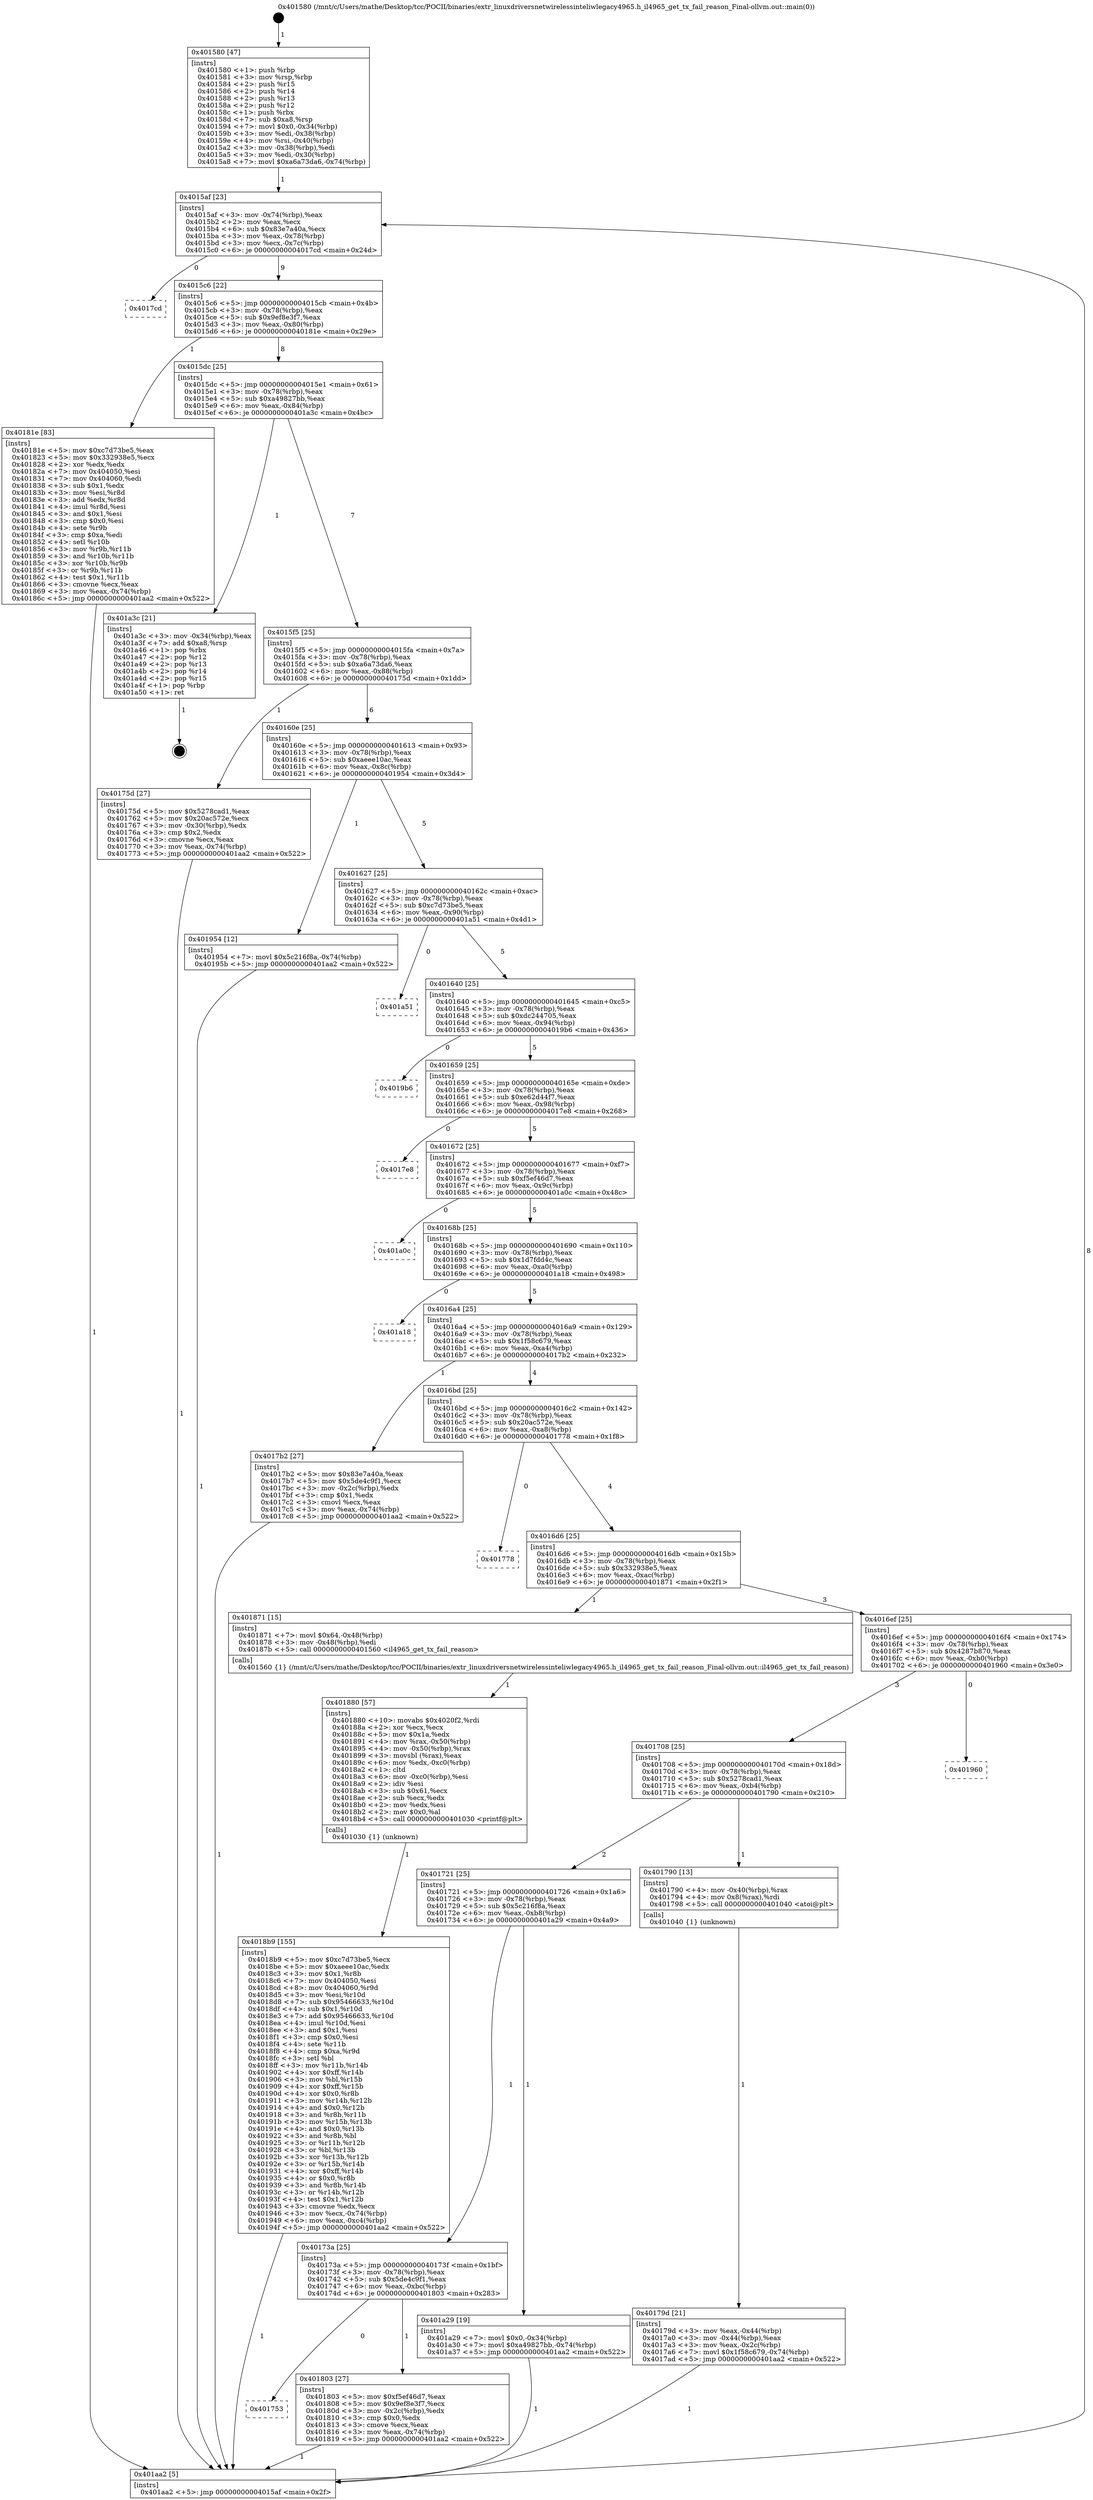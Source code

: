 digraph "0x401580" {
  label = "0x401580 (/mnt/c/Users/mathe/Desktop/tcc/POCII/binaries/extr_linuxdriversnetwirelessinteliwlegacy4965.h_il4965_get_tx_fail_reason_Final-ollvm.out::main(0))"
  labelloc = "t"
  node[shape=record]

  Entry [label="",width=0.3,height=0.3,shape=circle,fillcolor=black,style=filled]
  "0x4015af" [label="{
     0x4015af [23]\l
     | [instrs]\l
     &nbsp;&nbsp;0x4015af \<+3\>: mov -0x74(%rbp),%eax\l
     &nbsp;&nbsp;0x4015b2 \<+2\>: mov %eax,%ecx\l
     &nbsp;&nbsp;0x4015b4 \<+6\>: sub $0x83e7a40a,%ecx\l
     &nbsp;&nbsp;0x4015ba \<+3\>: mov %eax,-0x78(%rbp)\l
     &nbsp;&nbsp;0x4015bd \<+3\>: mov %ecx,-0x7c(%rbp)\l
     &nbsp;&nbsp;0x4015c0 \<+6\>: je 00000000004017cd \<main+0x24d\>\l
  }"]
  "0x4017cd" [label="{
     0x4017cd\l
  }", style=dashed]
  "0x4015c6" [label="{
     0x4015c6 [22]\l
     | [instrs]\l
     &nbsp;&nbsp;0x4015c6 \<+5\>: jmp 00000000004015cb \<main+0x4b\>\l
     &nbsp;&nbsp;0x4015cb \<+3\>: mov -0x78(%rbp),%eax\l
     &nbsp;&nbsp;0x4015ce \<+5\>: sub $0x9ef8e3f7,%eax\l
     &nbsp;&nbsp;0x4015d3 \<+3\>: mov %eax,-0x80(%rbp)\l
     &nbsp;&nbsp;0x4015d6 \<+6\>: je 000000000040181e \<main+0x29e\>\l
  }"]
  Exit [label="",width=0.3,height=0.3,shape=circle,fillcolor=black,style=filled,peripheries=2]
  "0x40181e" [label="{
     0x40181e [83]\l
     | [instrs]\l
     &nbsp;&nbsp;0x40181e \<+5\>: mov $0xc7d73be5,%eax\l
     &nbsp;&nbsp;0x401823 \<+5\>: mov $0x332938e5,%ecx\l
     &nbsp;&nbsp;0x401828 \<+2\>: xor %edx,%edx\l
     &nbsp;&nbsp;0x40182a \<+7\>: mov 0x404050,%esi\l
     &nbsp;&nbsp;0x401831 \<+7\>: mov 0x404060,%edi\l
     &nbsp;&nbsp;0x401838 \<+3\>: sub $0x1,%edx\l
     &nbsp;&nbsp;0x40183b \<+3\>: mov %esi,%r8d\l
     &nbsp;&nbsp;0x40183e \<+3\>: add %edx,%r8d\l
     &nbsp;&nbsp;0x401841 \<+4\>: imul %r8d,%esi\l
     &nbsp;&nbsp;0x401845 \<+3\>: and $0x1,%esi\l
     &nbsp;&nbsp;0x401848 \<+3\>: cmp $0x0,%esi\l
     &nbsp;&nbsp;0x40184b \<+4\>: sete %r9b\l
     &nbsp;&nbsp;0x40184f \<+3\>: cmp $0xa,%edi\l
     &nbsp;&nbsp;0x401852 \<+4\>: setl %r10b\l
     &nbsp;&nbsp;0x401856 \<+3\>: mov %r9b,%r11b\l
     &nbsp;&nbsp;0x401859 \<+3\>: and %r10b,%r11b\l
     &nbsp;&nbsp;0x40185c \<+3\>: xor %r10b,%r9b\l
     &nbsp;&nbsp;0x40185f \<+3\>: or %r9b,%r11b\l
     &nbsp;&nbsp;0x401862 \<+4\>: test $0x1,%r11b\l
     &nbsp;&nbsp;0x401866 \<+3\>: cmovne %ecx,%eax\l
     &nbsp;&nbsp;0x401869 \<+3\>: mov %eax,-0x74(%rbp)\l
     &nbsp;&nbsp;0x40186c \<+5\>: jmp 0000000000401aa2 \<main+0x522\>\l
  }"]
  "0x4015dc" [label="{
     0x4015dc [25]\l
     | [instrs]\l
     &nbsp;&nbsp;0x4015dc \<+5\>: jmp 00000000004015e1 \<main+0x61\>\l
     &nbsp;&nbsp;0x4015e1 \<+3\>: mov -0x78(%rbp),%eax\l
     &nbsp;&nbsp;0x4015e4 \<+5\>: sub $0xa49827bb,%eax\l
     &nbsp;&nbsp;0x4015e9 \<+6\>: mov %eax,-0x84(%rbp)\l
     &nbsp;&nbsp;0x4015ef \<+6\>: je 0000000000401a3c \<main+0x4bc\>\l
  }"]
  "0x4018b9" [label="{
     0x4018b9 [155]\l
     | [instrs]\l
     &nbsp;&nbsp;0x4018b9 \<+5\>: mov $0xc7d73be5,%ecx\l
     &nbsp;&nbsp;0x4018be \<+5\>: mov $0xaeee10ac,%edx\l
     &nbsp;&nbsp;0x4018c3 \<+3\>: mov $0x1,%r8b\l
     &nbsp;&nbsp;0x4018c6 \<+7\>: mov 0x404050,%esi\l
     &nbsp;&nbsp;0x4018cd \<+8\>: mov 0x404060,%r9d\l
     &nbsp;&nbsp;0x4018d5 \<+3\>: mov %esi,%r10d\l
     &nbsp;&nbsp;0x4018d8 \<+7\>: sub $0x95466633,%r10d\l
     &nbsp;&nbsp;0x4018df \<+4\>: sub $0x1,%r10d\l
     &nbsp;&nbsp;0x4018e3 \<+7\>: add $0x95466633,%r10d\l
     &nbsp;&nbsp;0x4018ea \<+4\>: imul %r10d,%esi\l
     &nbsp;&nbsp;0x4018ee \<+3\>: and $0x1,%esi\l
     &nbsp;&nbsp;0x4018f1 \<+3\>: cmp $0x0,%esi\l
     &nbsp;&nbsp;0x4018f4 \<+4\>: sete %r11b\l
     &nbsp;&nbsp;0x4018f8 \<+4\>: cmp $0xa,%r9d\l
     &nbsp;&nbsp;0x4018fc \<+3\>: setl %bl\l
     &nbsp;&nbsp;0x4018ff \<+3\>: mov %r11b,%r14b\l
     &nbsp;&nbsp;0x401902 \<+4\>: xor $0xff,%r14b\l
     &nbsp;&nbsp;0x401906 \<+3\>: mov %bl,%r15b\l
     &nbsp;&nbsp;0x401909 \<+4\>: xor $0xff,%r15b\l
     &nbsp;&nbsp;0x40190d \<+4\>: xor $0x0,%r8b\l
     &nbsp;&nbsp;0x401911 \<+3\>: mov %r14b,%r12b\l
     &nbsp;&nbsp;0x401914 \<+4\>: and $0x0,%r12b\l
     &nbsp;&nbsp;0x401918 \<+3\>: and %r8b,%r11b\l
     &nbsp;&nbsp;0x40191b \<+3\>: mov %r15b,%r13b\l
     &nbsp;&nbsp;0x40191e \<+4\>: and $0x0,%r13b\l
     &nbsp;&nbsp;0x401922 \<+3\>: and %r8b,%bl\l
     &nbsp;&nbsp;0x401925 \<+3\>: or %r11b,%r12b\l
     &nbsp;&nbsp;0x401928 \<+3\>: or %bl,%r13b\l
     &nbsp;&nbsp;0x40192b \<+3\>: xor %r13b,%r12b\l
     &nbsp;&nbsp;0x40192e \<+3\>: or %r15b,%r14b\l
     &nbsp;&nbsp;0x401931 \<+4\>: xor $0xff,%r14b\l
     &nbsp;&nbsp;0x401935 \<+4\>: or $0x0,%r8b\l
     &nbsp;&nbsp;0x401939 \<+3\>: and %r8b,%r14b\l
     &nbsp;&nbsp;0x40193c \<+3\>: or %r14b,%r12b\l
     &nbsp;&nbsp;0x40193f \<+4\>: test $0x1,%r12b\l
     &nbsp;&nbsp;0x401943 \<+3\>: cmovne %edx,%ecx\l
     &nbsp;&nbsp;0x401946 \<+3\>: mov %ecx,-0x74(%rbp)\l
     &nbsp;&nbsp;0x401949 \<+6\>: mov %eax,-0xc4(%rbp)\l
     &nbsp;&nbsp;0x40194f \<+5\>: jmp 0000000000401aa2 \<main+0x522\>\l
  }"]
  "0x401a3c" [label="{
     0x401a3c [21]\l
     | [instrs]\l
     &nbsp;&nbsp;0x401a3c \<+3\>: mov -0x34(%rbp),%eax\l
     &nbsp;&nbsp;0x401a3f \<+7\>: add $0xa8,%rsp\l
     &nbsp;&nbsp;0x401a46 \<+1\>: pop %rbx\l
     &nbsp;&nbsp;0x401a47 \<+2\>: pop %r12\l
     &nbsp;&nbsp;0x401a49 \<+2\>: pop %r13\l
     &nbsp;&nbsp;0x401a4b \<+2\>: pop %r14\l
     &nbsp;&nbsp;0x401a4d \<+2\>: pop %r15\l
     &nbsp;&nbsp;0x401a4f \<+1\>: pop %rbp\l
     &nbsp;&nbsp;0x401a50 \<+1\>: ret\l
  }"]
  "0x4015f5" [label="{
     0x4015f5 [25]\l
     | [instrs]\l
     &nbsp;&nbsp;0x4015f5 \<+5\>: jmp 00000000004015fa \<main+0x7a\>\l
     &nbsp;&nbsp;0x4015fa \<+3\>: mov -0x78(%rbp),%eax\l
     &nbsp;&nbsp;0x4015fd \<+5\>: sub $0xa6a73da6,%eax\l
     &nbsp;&nbsp;0x401602 \<+6\>: mov %eax,-0x88(%rbp)\l
     &nbsp;&nbsp;0x401608 \<+6\>: je 000000000040175d \<main+0x1dd\>\l
  }"]
  "0x401880" [label="{
     0x401880 [57]\l
     | [instrs]\l
     &nbsp;&nbsp;0x401880 \<+10\>: movabs $0x4020f2,%rdi\l
     &nbsp;&nbsp;0x40188a \<+2\>: xor %ecx,%ecx\l
     &nbsp;&nbsp;0x40188c \<+5\>: mov $0x1a,%edx\l
     &nbsp;&nbsp;0x401891 \<+4\>: mov %rax,-0x50(%rbp)\l
     &nbsp;&nbsp;0x401895 \<+4\>: mov -0x50(%rbp),%rax\l
     &nbsp;&nbsp;0x401899 \<+3\>: movsbl (%rax),%eax\l
     &nbsp;&nbsp;0x40189c \<+6\>: mov %edx,-0xc0(%rbp)\l
     &nbsp;&nbsp;0x4018a2 \<+1\>: cltd\l
     &nbsp;&nbsp;0x4018a3 \<+6\>: mov -0xc0(%rbp),%esi\l
     &nbsp;&nbsp;0x4018a9 \<+2\>: idiv %esi\l
     &nbsp;&nbsp;0x4018ab \<+3\>: sub $0x61,%ecx\l
     &nbsp;&nbsp;0x4018ae \<+2\>: sub %ecx,%edx\l
     &nbsp;&nbsp;0x4018b0 \<+2\>: mov %edx,%esi\l
     &nbsp;&nbsp;0x4018b2 \<+2\>: mov $0x0,%al\l
     &nbsp;&nbsp;0x4018b4 \<+5\>: call 0000000000401030 \<printf@plt\>\l
     | [calls]\l
     &nbsp;&nbsp;0x401030 \{1\} (unknown)\l
  }"]
  "0x40175d" [label="{
     0x40175d [27]\l
     | [instrs]\l
     &nbsp;&nbsp;0x40175d \<+5\>: mov $0x5278cad1,%eax\l
     &nbsp;&nbsp;0x401762 \<+5\>: mov $0x20ac572e,%ecx\l
     &nbsp;&nbsp;0x401767 \<+3\>: mov -0x30(%rbp),%edx\l
     &nbsp;&nbsp;0x40176a \<+3\>: cmp $0x2,%edx\l
     &nbsp;&nbsp;0x40176d \<+3\>: cmovne %ecx,%eax\l
     &nbsp;&nbsp;0x401770 \<+3\>: mov %eax,-0x74(%rbp)\l
     &nbsp;&nbsp;0x401773 \<+5\>: jmp 0000000000401aa2 \<main+0x522\>\l
  }"]
  "0x40160e" [label="{
     0x40160e [25]\l
     | [instrs]\l
     &nbsp;&nbsp;0x40160e \<+5\>: jmp 0000000000401613 \<main+0x93\>\l
     &nbsp;&nbsp;0x401613 \<+3\>: mov -0x78(%rbp),%eax\l
     &nbsp;&nbsp;0x401616 \<+5\>: sub $0xaeee10ac,%eax\l
     &nbsp;&nbsp;0x40161b \<+6\>: mov %eax,-0x8c(%rbp)\l
     &nbsp;&nbsp;0x401621 \<+6\>: je 0000000000401954 \<main+0x3d4\>\l
  }"]
  "0x401aa2" [label="{
     0x401aa2 [5]\l
     | [instrs]\l
     &nbsp;&nbsp;0x401aa2 \<+5\>: jmp 00000000004015af \<main+0x2f\>\l
  }"]
  "0x401580" [label="{
     0x401580 [47]\l
     | [instrs]\l
     &nbsp;&nbsp;0x401580 \<+1\>: push %rbp\l
     &nbsp;&nbsp;0x401581 \<+3\>: mov %rsp,%rbp\l
     &nbsp;&nbsp;0x401584 \<+2\>: push %r15\l
     &nbsp;&nbsp;0x401586 \<+2\>: push %r14\l
     &nbsp;&nbsp;0x401588 \<+2\>: push %r13\l
     &nbsp;&nbsp;0x40158a \<+2\>: push %r12\l
     &nbsp;&nbsp;0x40158c \<+1\>: push %rbx\l
     &nbsp;&nbsp;0x40158d \<+7\>: sub $0xa8,%rsp\l
     &nbsp;&nbsp;0x401594 \<+7\>: movl $0x0,-0x34(%rbp)\l
     &nbsp;&nbsp;0x40159b \<+3\>: mov %edi,-0x38(%rbp)\l
     &nbsp;&nbsp;0x40159e \<+4\>: mov %rsi,-0x40(%rbp)\l
     &nbsp;&nbsp;0x4015a2 \<+3\>: mov -0x38(%rbp),%edi\l
     &nbsp;&nbsp;0x4015a5 \<+3\>: mov %edi,-0x30(%rbp)\l
     &nbsp;&nbsp;0x4015a8 \<+7\>: movl $0xa6a73da6,-0x74(%rbp)\l
  }"]
  "0x401753" [label="{
     0x401753\l
  }", style=dashed]
  "0x401954" [label="{
     0x401954 [12]\l
     | [instrs]\l
     &nbsp;&nbsp;0x401954 \<+7\>: movl $0x5c216f8a,-0x74(%rbp)\l
     &nbsp;&nbsp;0x40195b \<+5\>: jmp 0000000000401aa2 \<main+0x522\>\l
  }"]
  "0x401627" [label="{
     0x401627 [25]\l
     | [instrs]\l
     &nbsp;&nbsp;0x401627 \<+5\>: jmp 000000000040162c \<main+0xac\>\l
     &nbsp;&nbsp;0x40162c \<+3\>: mov -0x78(%rbp),%eax\l
     &nbsp;&nbsp;0x40162f \<+5\>: sub $0xc7d73be5,%eax\l
     &nbsp;&nbsp;0x401634 \<+6\>: mov %eax,-0x90(%rbp)\l
     &nbsp;&nbsp;0x40163a \<+6\>: je 0000000000401a51 \<main+0x4d1\>\l
  }"]
  "0x401803" [label="{
     0x401803 [27]\l
     | [instrs]\l
     &nbsp;&nbsp;0x401803 \<+5\>: mov $0xf5ef46d7,%eax\l
     &nbsp;&nbsp;0x401808 \<+5\>: mov $0x9ef8e3f7,%ecx\l
     &nbsp;&nbsp;0x40180d \<+3\>: mov -0x2c(%rbp),%edx\l
     &nbsp;&nbsp;0x401810 \<+3\>: cmp $0x0,%edx\l
     &nbsp;&nbsp;0x401813 \<+3\>: cmove %ecx,%eax\l
     &nbsp;&nbsp;0x401816 \<+3\>: mov %eax,-0x74(%rbp)\l
     &nbsp;&nbsp;0x401819 \<+5\>: jmp 0000000000401aa2 \<main+0x522\>\l
  }"]
  "0x401a51" [label="{
     0x401a51\l
  }", style=dashed]
  "0x401640" [label="{
     0x401640 [25]\l
     | [instrs]\l
     &nbsp;&nbsp;0x401640 \<+5\>: jmp 0000000000401645 \<main+0xc5\>\l
     &nbsp;&nbsp;0x401645 \<+3\>: mov -0x78(%rbp),%eax\l
     &nbsp;&nbsp;0x401648 \<+5\>: sub $0xdc244705,%eax\l
     &nbsp;&nbsp;0x40164d \<+6\>: mov %eax,-0x94(%rbp)\l
     &nbsp;&nbsp;0x401653 \<+6\>: je 00000000004019b6 \<main+0x436\>\l
  }"]
  "0x40173a" [label="{
     0x40173a [25]\l
     | [instrs]\l
     &nbsp;&nbsp;0x40173a \<+5\>: jmp 000000000040173f \<main+0x1bf\>\l
     &nbsp;&nbsp;0x40173f \<+3\>: mov -0x78(%rbp),%eax\l
     &nbsp;&nbsp;0x401742 \<+5\>: sub $0x5de4c9f1,%eax\l
     &nbsp;&nbsp;0x401747 \<+6\>: mov %eax,-0xbc(%rbp)\l
     &nbsp;&nbsp;0x40174d \<+6\>: je 0000000000401803 \<main+0x283\>\l
  }"]
  "0x4019b6" [label="{
     0x4019b6\l
  }", style=dashed]
  "0x401659" [label="{
     0x401659 [25]\l
     | [instrs]\l
     &nbsp;&nbsp;0x401659 \<+5\>: jmp 000000000040165e \<main+0xde\>\l
     &nbsp;&nbsp;0x40165e \<+3\>: mov -0x78(%rbp),%eax\l
     &nbsp;&nbsp;0x401661 \<+5\>: sub $0xe62d44f7,%eax\l
     &nbsp;&nbsp;0x401666 \<+6\>: mov %eax,-0x98(%rbp)\l
     &nbsp;&nbsp;0x40166c \<+6\>: je 00000000004017e8 \<main+0x268\>\l
  }"]
  "0x401a29" [label="{
     0x401a29 [19]\l
     | [instrs]\l
     &nbsp;&nbsp;0x401a29 \<+7\>: movl $0x0,-0x34(%rbp)\l
     &nbsp;&nbsp;0x401a30 \<+7\>: movl $0xa49827bb,-0x74(%rbp)\l
     &nbsp;&nbsp;0x401a37 \<+5\>: jmp 0000000000401aa2 \<main+0x522\>\l
  }"]
  "0x4017e8" [label="{
     0x4017e8\l
  }", style=dashed]
  "0x401672" [label="{
     0x401672 [25]\l
     | [instrs]\l
     &nbsp;&nbsp;0x401672 \<+5\>: jmp 0000000000401677 \<main+0xf7\>\l
     &nbsp;&nbsp;0x401677 \<+3\>: mov -0x78(%rbp),%eax\l
     &nbsp;&nbsp;0x40167a \<+5\>: sub $0xf5ef46d7,%eax\l
     &nbsp;&nbsp;0x40167f \<+6\>: mov %eax,-0x9c(%rbp)\l
     &nbsp;&nbsp;0x401685 \<+6\>: je 0000000000401a0c \<main+0x48c\>\l
  }"]
  "0x40179d" [label="{
     0x40179d [21]\l
     | [instrs]\l
     &nbsp;&nbsp;0x40179d \<+3\>: mov %eax,-0x44(%rbp)\l
     &nbsp;&nbsp;0x4017a0 \<+3\>: mov -0x44(%rbp),%eax\l
     &nbsp;&nbsp;0x4017a3 \<+3\>: mov %eax,-0x2c(%rbp)\l
     &nbsp;&nbsp;0x4017a6 \<+7\>: movl $0x1f58c679,-0x74(%rbp)\l
     &nbsp;&nbsp;0x4017ad \<+5\>: jmp 0000000000401aa2 \<main+0x522\>\l
  }"]
  "0x401a0c" [label="{
     0x401a0c\l
  }", style=dashed]
  "0x40168b" [label="{
     0x40168b [25]\l
     | [instrs]\l
     &nbsp;&nbsp;0x40168b \<+5\>: jmp 0000000000401690 \<main+0x110\>\l
     &nbsp;&nbsp;0x401690 \<+3\>: mov -0x78(%rbp),%eax\l
     &nbsp;&nbsp;0x401693 \<+5\>: sub $0x1d7fdd4c,%eax\l
     &nbsp;&nbsp;0x401698 \<+6\>: mov %eax,-0xa0(%rbp)\l
     &nbsp;&nbsp;0x40169e \<+6\>: je 0000000000401a18 \<main+0x498\>\l
  }"]
  "0x401721" [label="{
     0x401721 [25]\l
     | [instrs]\l
     &nbsp;&nbsp;0x401721 \<+5\>: jmp 0000000000401726 \<main+0x1a6\>\l
     &nbsp;&nbsp;0x401726 \<+3\>: mov -0x78(%rbp),%eax\l
     &nbsp;&nbsp;0x401729 \<+5\>: sub $0x5c216f8a,%eax\l
     &nbsp;&nbsp;0x40172e \<+6\>: mov %eax,-0xb8(%rbp)\l
     &nbsp;&nbsp;0x401734 \<+6\>: je 0000000000401a29 \<main+0x4a9\>\l
  }"]
  "0x401a18" [label="{
     0x401a18\l
  }", style=dashed]
  "0x4016a4" [label="{
     0x4016a4 [25]\l
     | [instrs]\l
     &nbsp;&nbsp;0x4016a4 \<+5\>: jmp 00000000004016a9 \<main+0x129\>\l
     &nbsp;&nbsp;0x4016a9 \<+3\>: mov -0x78(%rbp),%eax\l
     &nbsp;&nbsp;0x4016ac \<+5\>: sub $0x1f58c679,%eax\l
     &nbsp;&nbsp;0x4016b1 \<+6\>: mov %eax,-0xa4(%rbp)\l
     &nbsp;&nbsp;0x4016b7 \<+6\>: je 00000000004017b2 \<main+0x232\>\l
  }"]
  "0x401790" [label="{
     0x401790 [13]\l
     | [instrs]\l
     &nbsp;&nbsp;0x401790 \<+4\>: mov -0x40(%rbp),%rax\l
     &nbsp;&nbsp;0x401794 \<+4\>: mov 0x8(%rax),%rdi\l
     &nbsp;&nbsp;0x401798 \<+5\>: call 0000000000401040 \<atoi@plt\>\l
     | [calls]\l
     &nbsp;&nbsp;0x401040 \{1\} (unknown)\l
  }"]
  "0x4017b2" [label="{
     0x4017b2 [27]\l
     | [instrs]\l
     &nbsp;&nbsp;0x4017b2 \<+5\>: mov $0x83e7a40a,%eax\l
     &nbsp;&nbsp;0x4017b7 \<+5\>: mov $0x5de4c9f1,%ecx\l
     &nbsp;&nbsp;0x4017bc \<+3\>: mov -0x2c(%rbp),%edx\l
     &nbsp;&nbsp;0x4017bf \<+3\>: cmp $0x1,%edx\l
     &nbsp;&nbsp;0x4017c2 \<+3\>: cmovl %ecx,%eax\l
     &nbsp;&nbsp;0x4017c5 \<+3\>: mov %eax,-0x74(%rbp)\l
     &nbsp;&nbsp;0x4017c8 \<+5\>: jmp 0000000000401aa2 \<main+0x522\>\l
  }"]
  "0x4016bd" [label="{
     0x4016bd [25]\l
     | [instrs]\l
     &nbsp;&nbsp;0x4016bd \<+5\>: jmp 00000000004016c2 \<main+0x142\>\l
     &nbsp;&nbsp;0x4016c2 \<+3\>: mov -0x78(%rbp),%eax\l
     &nbsp;&nbsp;0x4016c5 \<+5\>: sub $0x20ac572e,%eax\l
     &nbsp;&nbsp;0x4016ca \<+6\>: mov %eax,-0xa8(%rbp)\l
     &nbsp;&nbsp;0x4016d0 \<+6\>: je 0000000000401778 \<main+0x1f8\>\l
  }"]
  "0x401708" [label="{
     0x401708 [25]\l
     | [instrs]\l
     &nbsp;&nbsp;0x401708 \<+5\>: jmp 000000000040170d \<main+0x18d\>\l
     &nbsp;&nbsp;0x40170d \<+3\>: mov -0x78(%rbp),%eax\l
     &nbsp;&nbsp;0x401710 \<+5\>: sub $0x5278cad1,%eax\l
     &nbsp;&nbsp;0x401715 \<+6\>: mov %eax,-0xb4(%rbp)\l
     &nbsp;&nbsp;0x40171b \<+6\>: je 0000000000401790 \<main+0x210\>\l
  }"]
  "0x401778" [label="{
     0x401778\l
  }", style=dashed]
  "0x4016d6" [label="{
     0x4016d6 [25]\l
     | [instrs]\l
     &nbsp;&nbsp;0x4016d6 \<+5\>: jmp 00000000004016db \<main+0x15b\>\l
     &nbsp;&nbsp;0x4016db \<+3\>: mov -0x78(%rbp),%eax\l
     &nbsp;&nbsp;0x4016de \<+5\>: sub $0x332938e5,%eax\l
     &nbsp;&nbsp;0x4016e3 \<+6\>: mov %eax,-0xac(%rbp)\l
     &nbsp;&nbsp;0x4016e9 \<+6\>: je 0000000000401871 \<main+0x2f1\>\l
  }"]
  "0x401960" [label="{
     0x401960\l
  }", style=dashed]
  "0x401871" [label="{
     0x401871 [15]\l
     | [instrs]\l
     &nbsp;&nbsp;0x401871 \<+7\>: movl $0x64,-0x48(%rbp)\l
     &nbsp;&nbsp;0x401878 \<+3\>: mov -0x48(%rbp),%edi\l
     &nbsp;&nbsp;0x40187b \<+5\>: call 0000000000401560 \<il4965_get_tx_fail_reason\>\l
     | [calls]\l
     &nbsp;&nbsp;0x401560 \{1\} (/mnt/c/Users/mathe/Desktop/tcc/POCII/binaries/extr_linuxdriversnetwirelessinteliwlegacy4965.h_il4965_get_tx_fail_reason_Final-ollvm.out::il4965_get_tx_fail_reason)\l
  }"]
  "0x4016ef" [label="{
     0x4016ef [25]\l
     | [instrs]\l
     &nbsp;&nbsp;0x4016ef \<+5\>: jmp 00000000004016f4 \<main+0x174\>\l
     &nbsp;&nbsp;0x4016f4 \<+3\>: mov -0x78(%rbp),%eax\l
     &nbsp;&nbsp;0x4016f7 \<+5\>: sub $0x4287b870,%eax\l
     &nbsp;&nbsp;0x4016fc \<+6\>: mov %eax,-0xb0(%rbp)\l
     &nbsp;&nbsp;0x401702 \<+6\>: je 0000000000401960 \<main+0x3e0\>\l
  }"]
  Entry -> "0x401580" [label=" 1"]
  "0x4015af" -> "0x4017cd" [label=" 0"]
  "0x4015af" -> "0x4015c6" [label=" 9"]
  "0x401a3c" -> Exit [label=" 1"]
  "0x4015c6" -> "0x40181e" [label=" 1"]
  "0x4015c6" -> "0x4015dc" [label=" 8"]
  "0x401a29" -> "0x401aa2" [label=" 1"]
  "0x4015dc" -> "0x401a3c" [label=" 1"]
  "0x4015dc" -> "0x4015f5" [label=" 7"]
  "0x401954" -> "0x401aa2" [label=" 1"]
  "0x4015f5" -> "0x40175d" [label=" 1"]
  "0x4015f5" -> "0x40160e" [label=" 6"]
  "0x40175d" -> "0x401aa2" [label=" 1"]
  "0x401580" -> "0x4015af" [label=" 1"]
  "0x401aa2" -> "0x4015af" [label=" 8"]
  "0x4018b9" -> "0x401aa2" [label=" 1"]
  "0x40160e" -> "0x401954" [label=" 1"]
  "0x40160e" -> "0x401627" [label=" 5"]
  "0x401880" -> "0x4018b9" [label=" 1"]
  "0x401627" -> "0x401a51" [label=" 0"]
  "0x401627" -> "0x401640" [label=" 5"]
  "0x401871" -> "0x401880" [label=" 1"]
  "0x401640" -> "0x4019b6" [label=" 0"]
  "0x401640" -> "0x401659" [label=" 5"]
  "0x401803" -> "0x401aa2" [label=" 1"]
  "0x401659" -> "0x4017e8" [label=" 0"]
  "0x401659" -> "0x401672" [label=" 5"]
  "0x40173a" -> "0x401753" [label=" 0"]
  "0x401672" -> "0x401a0c" [label=" 0"]
  "0x401672" -> "0x40168b" [label=" 5"]
  "0x40181e" -> "0x401aa2" [label=" 1"]
  "0x40168b" -> "0x401a18" [label=" 0"]
  "0x40168b" -> "0x4016a4" [label=" 5"]
  "0x401721" -> "0x40173a" [label=" 1"]
  "0x4016a4" -> "0x4017b2" [label=" 1"]
  "0x4016a4" -> "0x4016bd" [label=" 4"]
  "0x401721" -> "0x401a29" [label=" 1"]
  "0x4016bd" -> "0x401778" [label=" 0"]
  "0x4016bd" -> "0x4016d6" [label=" 4"]
  "0x4017b2" -> "0x401aa2" [label=" 1"]
  "0x4016d6" -> "0x401871" [label=" 1"]
  "0x4016d6" -> "0x4016ef" [label=" 3"]
  "0x40179d" -> "0x401aa2" [label=" 1"]
  "0x4016ef" -> "0x401960" [label=" 0"]
  "0x4016ef" -> "0x401708" [label=" 3"]
  "0x40173a" -> "0x401803" [label=" 1"]
  "0x401708" -> "0x401790" [label=" 1"]
  "0x401708" -> "0x401721" [label=" 2"]
  "0x401790" -> "0x40179d" [label=" 1"]
}
